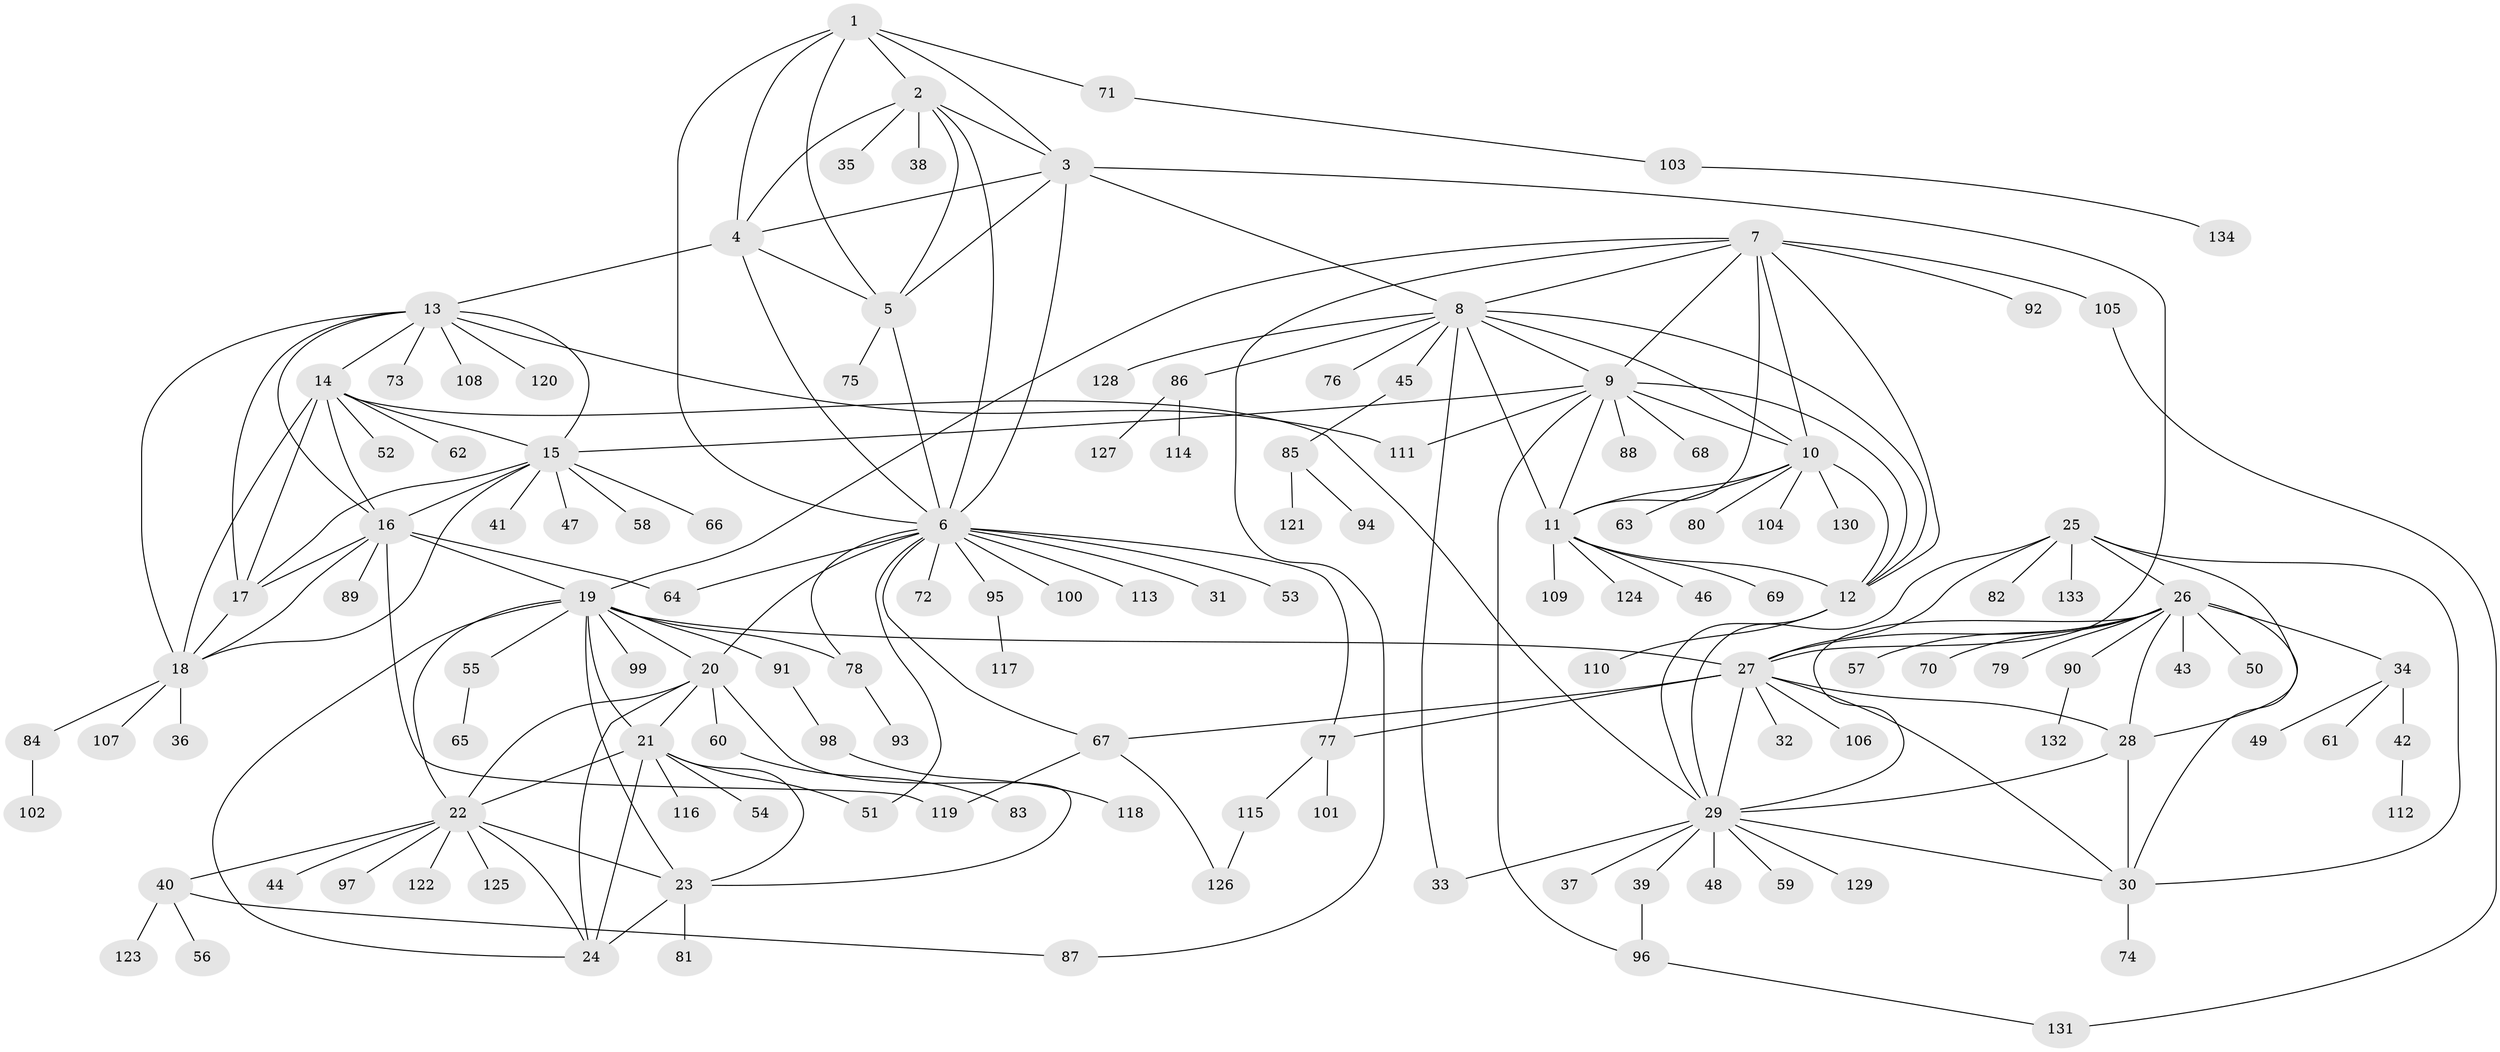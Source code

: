// Generated by graph-tools (version 1.1) at 2025/37/03/09/25 02:37:44]
// undirected, 134 vertices, 201 edges
graph export_dot {
graph [start="1"]
  node [color=gray90,style=filled];
  1;
  2;
  3;
  4;
  5;
  6;
  7;
  8;
  9;
  10;
  11;
  12;
  13;
  14;
  15;
  16;
  17;
  18;
  19;
  20;
  21;
  22;
  23;
  24;
  25;
  26;
  27;
  28;
  29;
  30;
  31;
  32;
  33;
  34;
  35;
  36;
  37;
  38;
  39;
  40;
  41;
  42;
  43;
  44;
  45;
  46;
  47;
  48;
  49;
  50;
  51;
  52;
  53;
  54;
  55;
  56;
  57;
  58;
  59;
  60;
  61;
  62;
  63;
  64;
  65;
  66;
  67;
  68;
  69;
  70;
  71;
  72;
  73;
  74;
  75;
  76;
  77;
  78;
  79;
  80;
  81;
  82;
  83;
  84;
  85;
  86;
  87;
  88;
  89;
  90;
  91;
  92;
  93;
  94;
  95;
  96;
  97;
  98;
  99;
  100;
  101;
  102;
  103;
  104;
  105;
  106;
  107;
  108;
  109;
  110;
  111;
  112;
  113;
  114;
  115;
  116;
  117;
  118;
  119;
  120;
  121;
  122;
  123;
  124;
  125;
  126;
  127;
  128;
  129;
  130;
  131;
  132;
  133;
  134;
  1 -- 2;
  1 -- 3;
  1 -- 4;
  1 -- 5;
  1 -- 6;
  1 -- 71;
  2 -- 3;
  2 -- 4;
  2 -- 5;
  2 -- 6;
  2 -- 35;
  2 -- 38;
  3 -- 4;
  3 -- 5;
  3 -- 6;
  3 -- 8;
  3 -- 27;
  4 -- 5;
  4 -- 6;
  4 -- 13;
  5 -- 6;
  5 -- 75;
  6 -- 20;
  6 -- 31;
  6 -- 51;
  6 -- 53;
  6 -- 64;
  6 -- 67;
  6 -- 72;
  6 -- 77;
  6 -- 78;
  6 -- 95;
  6 -- 100;
  6 -- 113;
  7 -- 8;
  7 -- 9;
  7 -- 10;
  7 -- 11;
  7 -- 12;
  7 -- 19;
  7 -- 87;
  7 -- 92;
  7 -- 105;
  8 -- 9;
  8 -- 10;
  8 -- 11;
  8 -- 12;
  8 -- 33;
  8 -- 45;
  8 -- 76;
  8 -- 86;
  8 -- 128;
  9 -- 10;
  9 -- 11;
  9 -- 12;
  9 -- 15;
  9 -- 68;
  9 -- 88;
  9 -- 96;
  9 -- 111;
  10 -- 11;
  10 -- 12;
  10 -- 63;
  10 -- 80;
  10 -- 104;
  10 -- 130;
  11 -- 12;
  11 -- 46;
  11 -- 69;
  11 -- 109;
  11 -- 124;
  12 -- 29;
  12 -- 110;
  13 -- 14;
  13 -- 15;
  13 -- 16;
  13 -- 17;
  13 -- 18;
  13 -- 73;
  13 -- 108;
  13 -- 111;
  13 -- 120;
  14 -- 15;
  14 -- 16;
  14 -- 17;
  14 -- 18;
  14 -- 29;
  14 -- 52;
  14 -- 62;
  15 -- 16;
  15 -- 17;
  15 -- 18;
  15 -- 41;
  15 -- 47;
  15 -- 58;
  15 -- 66;
  16 -- 17;
  16 -- 18;
  16 -- 19;
  16 -- 64;
  16 -- 89;
  16 -- 119;
  17 -- 18;
  18 -- 36;
  18 -- 84;
  18 -- 107;
  19 -- 20;
  19 -- 21;
  19 -- 22;
  19 -- 23;
  19 -- 24;
  19 -- 27;
  19 -- 55;
  19 -- 78;
  19 -- 91;
  19 -- 99;
  20 -- 21;
  20 -- 22;
  20 -- 23;
  20 -- 24;
  20 -- 60;
  21 -- 22;
  21 -- 23;
  21 -- 24;
  21 -- 51;
  21 -- 54;
  21 -- 116;
  22 -- 23;
  22 -- 24;
  22 -- 40;
  22 -- 44;
  22 -- 97;
  22 -- 122;
  22 -- 125;
  23 -- 24;
  23 -- 81;
  25 -- 26;
  25 -- 27;
  25 -- 28;
  25 -- 29;
  25 -- 30;
  25 -- 82;
  25 -- 133;
  26 -- 27;
  26 -- 28;
  26 -- 29;
  26 -- 30;
  26 -- 34;
  26 -- 43;
  26 -- 50;
  26 -- 57;
  26 -- 70;
  26 -- 79;
  26 -- 90;
  27 -- 28;
  27 -- 29;
  27 -- 30;
  27 -- 32;
  27 -- 67;
  27 -- 77;
  27 -- 106;
  28 -- 29;
  28 -- 30;
  29 -- 30;
  29 -- 33;
  29 -- 37;
  29 -- 39;
  29 -- 48;
  29 -- 59;
  29 -- 129;
  30 -- 74;
  34 -- 42;
  34 -- 49;
  34 -- 61;
  39 -- 96;
  40 -- 56;
  40 -- 87;
  40 -- 123;
  42 -- 112;
  45 -- 85;
  55 -- 65;
  60 -- 83;
  67 -- 119;
  67 -- 126;
  71 -- 103;
  77 -- 101;
  77 -- 115;
  78 -- 93;
  84 -- 102;
  85 -- 94;
  85 -- 121;
  86 -- 114;
  86 -- 127;
  90 -- 132;
  91 -- 98;
  95 -- 117;
  96 -- 131;
  98 -- 118;
  103 -- 134;
  105 -- 131;
  115 -- 126;
}
